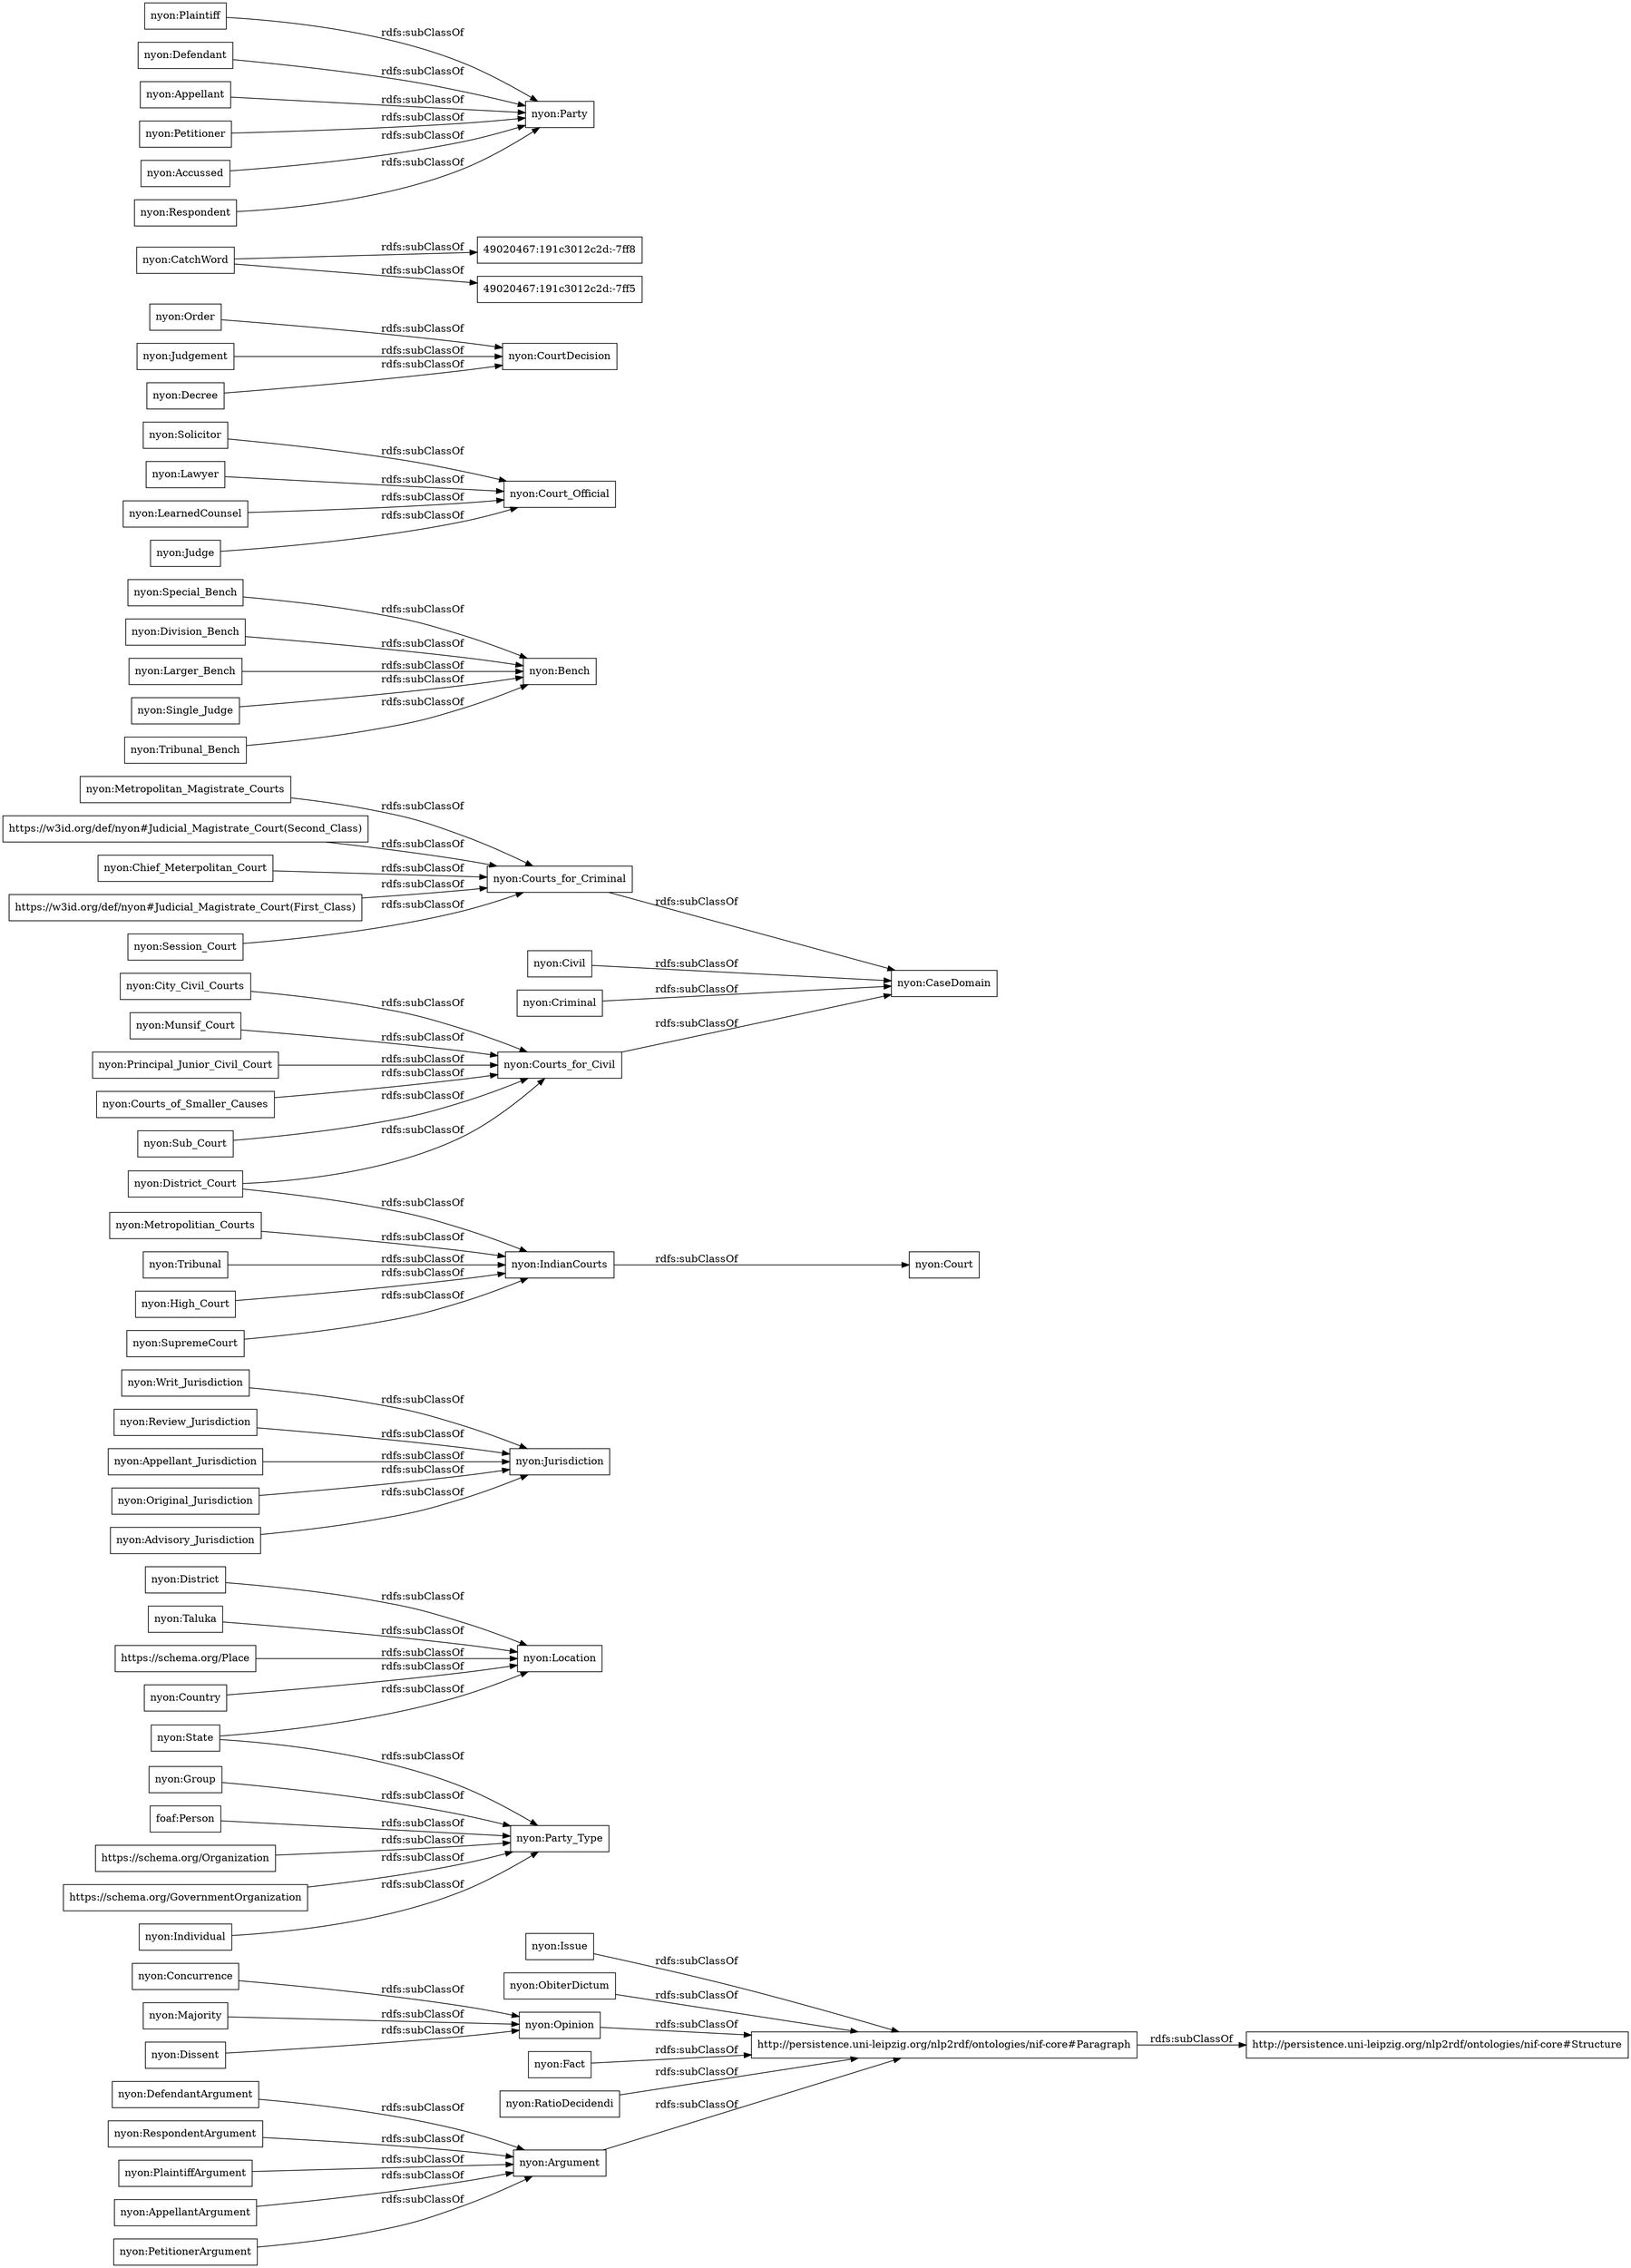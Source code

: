 digraph ar2dtool_diagram { 
rankdir=LR;
size="1000"
node [shape = rectangle, color="black"]; "nyon:Issue" "nyon:Group" "nyon:Writ_Jurisdiction" "nyon:Taluka" "nyon:Civil" "nyon:Special_Bench" "nyon:Review_Jurisdiction" "nyon:Sub_Court" "nyon:ObiterDictum" "nyon:Solicitor" "nyon:Order" "nyon:Lawyer" "nyon:Appellant_Jurisdiction" "nyon:Jurisdiction" "https://schema.org/Place" "49020467:191c3012c2d:-7ff8" "nyon:Opinion" "nyon:Judgement" "nyon:CatchWord" "nyon:Plaintiff" "nyon:Court_Official" "nyon:DefendantArgument" "nyon:Country" "nyon:Division_Bench" "foaf:Person" "http://persistence.uni-leipzig.org/nlp2rdf/ontologies/nif-core#Paragraph" "nyon:Party_Type" "nyon:IndianCourts" "nyon:Concurrence" "nyon:Fact" "nyon:SupremeCourt" "nyon:District_Court" "http://persistence.uni-leipzig.org/nlp2rdf/ontologies/nif-core#Structure" "nyon:RespondentArgument" "nyon:State" "nyon:Party" "nyon:Larger_Bench" "nyon:District" "nyon:Majority" "nyon:City_Civil_Courts" "nyon:Single_Judge" "https://w3id.org/def/nyon#Judicial_Magistrate_Court(Second_Class)" "nyon:Munsif_Court" "nyon:LearnedCounsel" "nyon:Principal_Junior_Civil_Court" "nyon:CaseDomain" "nyon:Original_Jurisdiction" "nyon:Chief_Meterpolitan_Court" "https://w3id.org/def/nyon#Judicial_Magistrate_Court(First_Class)" "nyon:RatioDecidendi" "nyon:Defendant" "nyon:Criminal" "nyon:Metropolitian_Courts" "nyon:Tribunal" "nyon:Session_Court" "nyon:Individual" "https://schema.org/Organization" "nyon:Appellant" "nyon:Advisory_Jurisdiction" "nyon:Court" "nyon:Bench" "nyon:Metropolitan_Magistrate_Courts" "49020467:191c3012c2d:-7ff5" "nyon:High_Court" "nyon:Judge" "nyon:Petitioner" "nyon:Tribunal_Bench" "nyon:Dissent" "nyon:Argument" "nyon:PlaintiffArgument" "nyon:Accussed" "nyon:AppellantArgument" "nyon:Location" "nyon:Courts_for_Civil" "nyon:Courts_of_Smaller_Causes" "nyon:PetitionerArgument" "https://schema.org/GovernmentOrganization" "nyon:Decree" "nyon:Courts_for_Criminal" "nyon:CourtDecision" "nyon:Respondent" ; /*classes style*/
	"nyon:Decree" -> "nyon:CourtDecision" [ label = "rdfs:subClassOf" ];
	"nyon:Individual" -> "nyon:Party_Type" [ label = "rdfs:subClassOf" ];
	"https://schema.org/Place" -> "nyon:Location" [ label = "rdfs:subClassOf" ];
	"nyon:City_Civil_Courts" -> "nyon:Courts_for_Civil" [ label = "rdfs:subClassOf" ];
	"nyon:RatioDecidendi" -> "http://persistence.uni-leipzig.org/nlp2rdf/ontologies/nif-core#Paragraph" [ label = "rdfs:subClassOf" ];
	"nyon:Country" -> "nyon:Location" [ label = "rdfs:subClassOf" ];
	"nyon:Issue" -> "http://persistence.uni-leipzig.org/nlp2rdf/ontologies/nif-core#Paragraph" [ label = "rdfs:subClassOf" ];
	"nyon:Appellant" -> "nyon:Party" [ label = "rdfs:subClassOf" ];
	"nyon:AppellantArgument" -> "nyon:Argument" [ label = "rdfs:subClassOf" ];
	"nyon:State" -> "nyon:Party_Type" [ label = "rdfs:subClassOf" ];
	"nyon:State" -> "nyon:Location" [ label = "rdfs:subClassOf" ];
	"nyon:Opinion" -> "http://persistence.uni-leipzig.org/nlp2rdf/ontologies/nif-core#Paragraph" [ label = "rdfs:subClassOf" ];
	"nyon:Petitioner" -> "nyon:Party" [ label = "rdfs:subClassOf" ];
	"https://schema.org/GovernmentOrganization" -> "nyon:Party_Type" [ label = "rdfs:subClassOf" ];
	"nyon:Tribunal_Bench" -> "nyon:Bench" [ label = "rdfs:subClassOf" ];
	"nyon:Sub_Court" -> "nyon:Courts_for_Civil" [ label = "rdfs:subClassOf" ];
	"https://schema.org/Organization" -> "nyon:Party_Type" [ label = "rdfs:subClassOf" ];
	"nyon:RespondentArgument" -> "nyon:Argument" [ label = "rdfs:subClassOf" ];
	"nyon:Civil" -> "nyon:CaseDomain" [ label = "rdfs:subClassOf" ];
	"https://w3id.org/def/nyon#Judicial_Magistrate_Court(Second_Class)" -> "nyon:Courts_for_Criminal" [ label = "rdfs:subClassOf" ];
	"nyon:Respondent" -> "nyon:Party" [ label = "rdfs:subClassOf" ];
	"nyon:Lawyer" -> "nyon:Court_Official" [ label = "rdfs:subClassOf" ];
	"nyon:CatchWord" -> "49020467:191c3012c2d:-7ff5" [ label = "rdfs:subClassOf" ];
	"nyon:CatchWord" -> "49020467:191c3012c2d:-7ff8" [ label = "rdfs:subClassOf" ];
	"nyon:ObiterDictum" -> "http://persistence.uni-leipzig.org/nlp2rdf/ontologies/nif-core#Paragraph" [ label = "rdfs:subClassOf" ];
	"nyon:Review_Jurisdiction" -> "nyon:Jurisdiction" [ label = "rdfs:subClassOf" ];
	"nyon:Taluka" -> "nyon:Location" [ label = "rdfs:subClassOf" ];
	"nyon:Concurrence" -> "nyon:Opinion" [ label = "rdfs:subClassOf" ];
	"nyon:Defendant" -> "nyon:Party" [ label = "rdfs:subClassOf" ];
	"http://persistence.uni-leipzig.org/nlp2rdf/ontologies/nif-core#Paragraph" -> "http://persistence.uni-leipzig.org/nlp2rdf/ontologies/nif-core#Structure" [ label = "rdfs:subClassOf" ];
	"nyon:Chief_Meterpolitan_Court" -> "nyon:Courts_for_Criminal" [ label = "rdfs:subClassOf" ];
	"nyon:PlaintiffArgument" -> "nyon:Argument" [ label = "rdfs:subClassOf" ];
	"nyon:Original_Jurisdiction" -> "nyon:Jurisdiction" [ label = "rdfs:subClassOf" ];
	"nyon:Judgement" -> "nyon:CourtDecision" [ label = "rdfs:subClassOf" ];
	"nyon:Group" -> "nyon:Party_Type" [ label = "rdfs:subClassOf" ];
	"nyon:Plaintiff" -> "nyon:Party" [ label = "rdfs:subClassOf" ];
	"nyon:PetitionerArgument" -> "nyon:Argument" [ label = "rdfs:subClassOf" ];
	"nyon:High_Court" -> "nyon:IndianCourts" [ label = "rdfs:subClassOf" ];
	"nyon:Writ_Jurisdiction" -> "nyon:Jurisdiction" [ label = "rdfs:subClassOf" ];
	"nyon:District_Court" -> "nyon:IndianCourts" [ label = "rdfs:subClassOf" ];
	"nyon:District_Court" -> "nyon:Courts_for_Civil" [ label = "rdfs:subClassOf" ];
	"nyon:District" -> "nyon:Location" [ label = "rdfs:subClassOf" ];
	"nyon:Solicitor" -> "nyon:Court_Official" [ label = "rdfs:subClassOf" ];
	"https://w3id.org/def/nyon#Judicial_Magistrate_Court(First_Class)" -> "nyon:Courts_for_Criminal" [ label = "rdfs:subClassOf" ];
	"nyon:Larger_Bench" -> "nyon:Bench" [ label = "rdfs:subClassOf" ];
	"nyon:Order" -> "nyon:CourtDecision" [ label = "rdfs:subClassOf" ];
	"nyon:SupremeCourt" -> "nyon:IndianCourts" [ label = "rdfs:subClassOf" ];
	"nyon:Special_Bench" -> "nyon:Bench" [ label = "rdfs:subClassOf" ];
	"nyon:Single_Judge" -> "nyon:Bench" [ label = "rdfs:subClassOf" ];
	"nyon:Courts_for_Civil" -> "nyon:CaseDomain" [ label = "rdfs:subClassOf" ];
	"nyon:IndianCourts" -> "nyon:Court" [ label = "rdfs:subClassOf" ];
	"nyon:Appellant_Jurisdiction" -> "nyon:Jurisdiction" [ label = "rdfs:subClassOf" ];
	"nyon:LearnedCounsel" -> "nyon:Court_Official" [ label = "rdfs:subClassOf" ];
	"nyon:Majority" -> "nyon:Opinion" [ label = "rdfs:subClassOf" ];
	"nyon:DefendantArgument" -> "nyon:Argument" [ label = "rdfs:subClassOf" ];
	"nyon:Criminal" -> "nyon:CaseDomain" [ label = "rdfs:subClassOf" ];
	"nyon:Munsif_Court" -> "nyon:Courts_for_Civil" [ label = "rdfs:subClassOf" ];
	"nyon:Principal_Junior_Civil_Court" -> "nyon:Courts_for_Civil" [ label = "rdfs:subClassOf" ];
	"nyon:Tribunal" -> "nyon:IndianCourts" [ label = "rdfs:subClassOf" ];
	"foaf:Person" -> "nyon:Party_Type" [ label = "rdfs:subClassOf" ];
	"nyon:Judge" -> "nyon:Court_Official" [ label = "rdfs:subClassOf" ];
	"nyon:Courts_for_Criminal" -> "nyon:CaseDomain" [ label = "rdfs:subClassOf" ];
	"nyon:Courts_of_Smaller_Causes" -> "nyon:Courts_for_Civil" [ label = "rdfs:subClassOf" ];
	"nyon:Metropolitan_Magistrate_Courts" -> "nyon:Courts_for_Criminal" [ label = "rdfs:subClassOf" ];
	"nyon:Accussed" -> "nyon:Party" [ label = "rdfs:subClassOf" ];
	"nyon:Argument" -> "http://persistence.uni-leipzig.org/nlp2rdf/ontologies/nif-core#Paragraph" [ label = "rdfs:subClassOf" ];
	"nyon:Fact" -> "http://persistence.uni-leipzig.org/nlp2rdf/ontologies/nif-core#Paragraph" [ label = "rdfs:subClassOf" ];
	"nyon:Advisory_Jurisdiction" -> "nyon:Jurisdiction" [ label = "rdfs:subClassOf" ];
	"nyon:Metropolitian_Courts" -> "nyon:IndianCourts" [ label = "rdfs:subClassOf" ];
	"nyon:Dissent" -> "nyon:Opinion" [ label = "rdfs:subClassOf" ];
	"nyon:Division_Bench" -> "nyon:Bench" [ label = "rdfs:subClassOf" ];
	"nyon:Session_Court" -> "nyon:Courts_for_Criminal" [ label = "rdfs:subClassOf" ];

}
